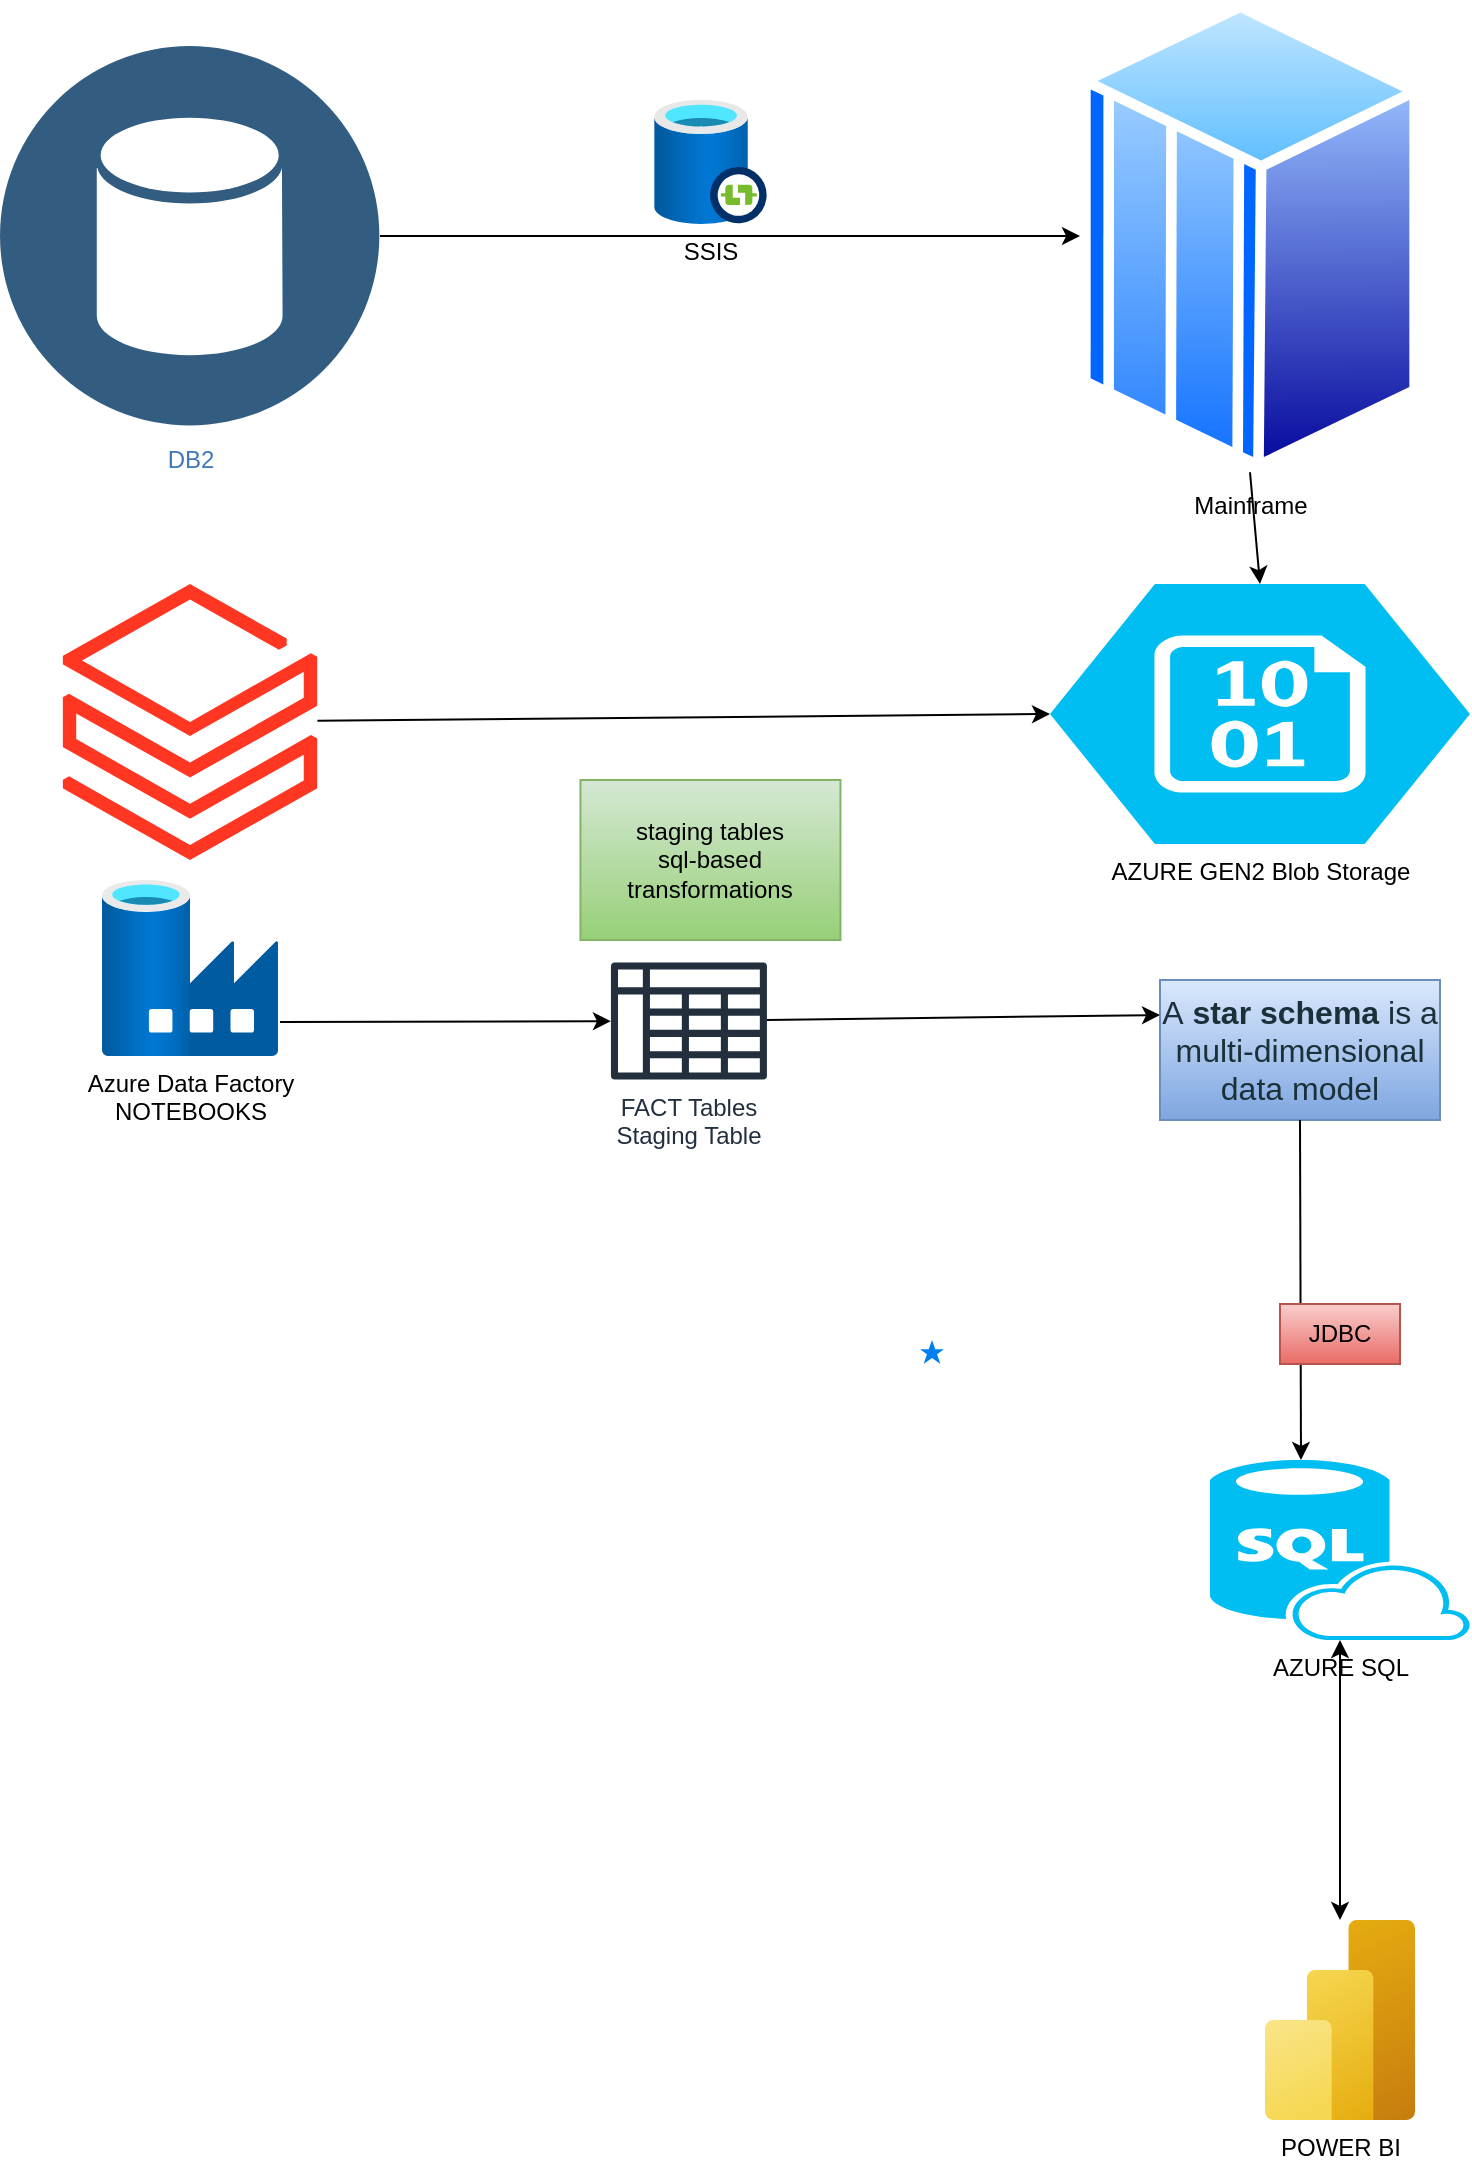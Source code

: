 <mxfile version="24.1.0" type="github">
  <diagram name="Page-1" id="YT12CVoYzvY_y6P31i-V">
    <mxGraphModel dx="1774" dy="1020" grid="1" gridSize="10" guides="1" tooltips="1" connect="1" arrows="1" fold="1" page="1" pageScale="1" pageWidth="850" pageHeight="1100" math="0" shadow="0">
      <root>
        <mxCell id="0" />
        <mxCell id="1" parent="0" />
        <mxCell id="tdTbT6X5AnM02j_xZDbB-1" value="SSIS" style="image;aspect=fixed;html=1;points=[];align=center;fontSize=12;image=img/lib/azure2/databases/SSIS_Lift_And_Shift_IR.svg;" vertex="1" parent="1">
          <mxGeometry x="397" y="90" width="56.47" height="61.94" as="geometry" />
        </mxCell>
        <mxCell id="tdTbT6X5AnM02j_xZDbB-2" value="Mainframe" style="image;aspect=fixed;perimeter=ellipsePerimeter;html=1;align=center;shadow=0;dashed=0;spacingTop=3;image=img/lib/active_directory/mainframe_host.svg;" vertex="1" parent="1">
          <mxGeometry x="610" y="40" width="170" height="236.11" as="geometry" />
        </mxCell>
        <mxCell id="tdTbT6X5AnM02j_xZDbB-3" value="DB2" style="image;aspect=fixed;perimeter=ellipsePerimeter;html=1;align=center;shadow=0;dashed=0;fontColor=#4277BB;labelBackgroundColor=default;fontSize=12;spacingTop=3;image=img/lib/ibm/data/data_services.svg;" vertex="1" parent="1">
          <mxGeometry x="70" y="63.06" width="190" height="190" as="geometry" />
        </mxCell>
        <mxCell id="tdTbT6X5AnM02j_xZDbB-4" value="" style="endArrow=classic;html=1;rounded=0;entryX=0;entryY=0.5;entryDx=0;entryDy=0;exitX=1;exitY=0.5;exitDx=0;exitDy=0;" edge="1" parent="1" source="tdTbT6X5AnM02j_xZDbB-3" target="tdTbT6X5AnM02j_xZDbB-2">
          <mxGeometry width="50" height="50" relative="1" as="geometry">
            <mxPoint x="300" y="220" as="sourcePoint" />
            <mxPoint x="350" y="170" as="targetPoint" />
          </mxGeometry>
        </mxCell>
        <mxCell id="tdTbT6X5AnM02j_xZDbB-5" value="AZURE GEN2 Blob Storage" style="verticalLabelPosition=bottom;html=1;verticalAlign=top;align=center;strokeColor=none;fillColor=#00BEF2;shape=mxgraph.azure.storage_blob;" vertex="1" parent="1">
          <mxGeometry x="595" y="332" width="210" height="130" as="geometry" />
        </mxCell>
        <mxCell id="tdTbT6X5AnM02j_xZDbB-6" value="" style="endArrow=classic;html=1;rounded=0;exitX=0.5;exitY=1;exitDx=0;exitDy=0;entryX=0.5;entryY=0;entryDx=0;entryDy=0;entryPerimeter=0;" edge="1" parent="1" source="tdTbT6X5AnM02j_xZDbB-2" target="tdTbT6X5AnM02j_xZDbB-5">
          <mxGeometry width="50" height="50" relative="1" as="geometry">
            <mxPoint x="420" y="370" as="sourcePoint" />
            <mxPoint x="610" y="340" as="targetPoint" />
          </mxGeometry>
        </mxCell>
        <mxCell id="tdTbT6X5AnM02j_xZDbB-7" value="" style="image;aspect=fixed;html=1;points=[];align=center;fontSize=12;image=img/lib/azure2/analytics/Azure_Databricks.svg;" vertex="1" parent="1">
          <mxGeometry x="101.28" y="332" width="127.45" height="138" as="geometry" />
        </mxCell>
        <mxCell id="tdTbT6X5AnM02j_xZDbB-8" value="" style="endArrow=classic;html=1;rounded=0;entryX=0;entryY=0.5;entryDx=0;entryDy=0;entryPerimeter=0;" edge="1" parent="1" source="tdTbT6X5AnM02j_xZDbB-7" target="tdTbT6X5AnM02j_xZDbB-5">
          <mxGeometry width="50" height="50" relative="1" as="geometry">
            <mxPoint x="350" y="370" as="sourcePoint" />
            <mxPoint x="400" y="320" as="targetPoint" />
          </mxGeometry>
        </mxCell>
        <mxCell id="tdTbT6X5AnM02j_xZDbB-9" value="Azure Data Factory&lt;div&gt;NOTEBOOKS&lt;/div&gt;" style="image;aspect=fixed;html=1;points=[];align=center;fontSize=12;image=img/lib/azure2/databases/Data_Factory.svg;" vertex="1" parent="1">
          <mxGeometry x="121.01" y="480" width="88" height="88" as="geometry" />
        </mxCell>
        <mxCell id="tdTbT6X5AnM02j_xZDbB-13" value="&lt;div&gt;staging tables&lt;br&gt;&lt;/div&gt;sql-based transformations" style="text;html=1;align=center;verticalAlign=middle;whiteSpace=wrap;rounded=0;fillColor=#d5e8d4;gradientColor=#97d077;strokeColor=#82b366;" vertex="1" parent="1">
          <mxGeometry x="360.23" y="430" width="130" height="80" as="geometry" />
        </mxCell>
        <mxCell id="tdTbT6X5AnM02j_xZDbB-14" value="&lt;div&gt;FACT Tables&lt;/div&gt;Staging Table" style="sketch=0;outlineConnect=0;fontColor=#232F3E;gradientColor=none;fillColor=#232F3D;strokeColor=none;dashed=0;verticalLabelPosition=bottom;verticalAlign=top;align=center;html=1;fontSize=12;fontStyle=0;aspect=fixed;pointerEvents=1;shape=mxgraph.aws4.data_table;" vertex="1" parent="1">
          <mxGeometry x="375.47" y="521" width="78" height="59" as="geometry" />
        </mxCell>
        <mxCell id="tdTbT6X5AnM02j_xZDbB-15" value="" style="html=1;verticalLabelPosition=bottom;labelBackgroundColor=#ffffff;verticalAlign=top;shadow=0;dashed=0;strokeWidth=2;shape=mxgraph.ios7.misc.star;fillColor=#0080f0;strokeColor=none;sketch=0;" vertex="1" parent="1">
          <mxGeometry x="530" y="710" width="12" height="12" as="geometry" />
        </mxCell>
        <mxCell id="tdTbT6X5AnM02j_xZDbB-16" value="" style="shape=image;verticalLabelPosition=bottom;labelBackgroundColor=default;verticalAlign=top;aspect=fixed;imageAspect=0;image=https://www.databricks.com/wp-content/uploads/2022/04/star-schema-erd.png;" vertex="1" parent="1">
          <mxGeometry x="80.07" y="692" width="449.93" height="339" as="geometry" />
        </mxCell>
        <mxCell id="tdTbT6X5AnM02j_xZDbB-17" value="&lt;span style=&quot;color: rgb(27, 49, 57); font-family: &amp;quot;DM Sans&amp;quot;, sans-serif; font-size: medium; text-align: start;&quot;&gt;A&amp;nbsp;&lt;/span&gt;&lt;span style=&quot;border: 0px solid; box-sizing: border-box; --tw-border-spacing-x: 0; --tw-border-spacing-y: 0; --tw-translate-x: 0; --tw-translate-y: 0; --tw-rotate: 0; --tw-skew-x: 0; --tw-skew-y: 0; --tw-scale-x: 1; --tw-scale-y: 1; --tw-pan-x: ; --tw-pan-y: ; --tw-pinch-zoom: ; --tw-scroll-snap-strictness: proximity; --tw-ordinal: ; --tw-slashed-zero: ; --tw-numeric-figure: ; --tw-numeric-spacing: ; --tw-numeric-fraction: ; --tw-ring-inset: ; --tw-ring-offset-width: 0px; --tw-ring-offset-color: #fff; --tw-ring-color: rgba(59,130,246,.5); --tw-ring-offset-shadow: 0 0 #0000; --tw-ring-shadow: 0 0 #0000; --tw-shadow: 0 0 #0000; --tw-shadow-colored: 0 0 #0000; --tw-blur: ; --tw-brightness: ; --tw-contrast: ; --tw-grayscale: ; --tw-hue-rotate: ; --tw-invert: ; --tw-saturate: ; --tw-sepia: ; --tw-drop-shadow: ; --tw-backdrop-blur: ; --tw-backdrop-brightness: ; --tw-backdrop-contrast: ; --tw-backdrop-grayscale: ; --tw-backdrop-hue-rotate: ; --tw-backdrop-invert: ; --tw-backdrop-opacity: ; --tw-backdrop-saturate: ; --tw-backdrop-sepia: ; font-weight: bolder; color: rgb(27, 49, 57); font-family: &amp;quot;DM Sans&amp;quot;, sans-serif; font-size: medium; text-align: start;&quot;&gt;star schema&lt;/span&gt;&lt;span style=&quot;color: rgb(27, 49, 57); font-family: &amp;quot;DM Sans&amp;quot;, sans-serif; font-size: medium; text-align: start;&quot;&gt;&amp;nbsp;is a multi-dimensional data model&lt;/span&gt;" style="text;html=1;align=center;verticalAlign=middle;whiteSpace=wrap;rounded=0;fillColor=#dae8fc;gradientColor=#7ea6e0;strokeColor=#6c8ebf;" vertex="1" parent="1">
          <mxGeometry x="650" y="530" width="140" height="70" as="geometry" />
        </mxCell>
        <mxCell id="tdTbT6X5AnM02j_xZDbB-18" value="" style="endArrow=classic;html=1;rounded=0;entryX=0;entryY=0.25;entryDx=0;entryDy=0;" edge="1" parent="1" source="tdTbT6X5AnM02j_xZDbB-14" target="tdTbT6X5AnM02j_xZDbB-17">
          <mxGeometry width="50" height="50" relative="1" as="geometry">
            <mxPoint x="540" y="630" as="sourcePoint" />
            <mxPoint x="590" y="580" as="targetPoint" />
          </mxGeometry>
        </mxCell>
        <mxCell id="tdTbT6X5AnM02j_xZDbB-19" value="AZURE SQL" style="verticalLabelPosition=bottom;html=1;verticalAlign=top;align=center;strokeColor=none;fillColor=#00BEF2;shape=mxgraph.azure.sql_database_sql_azure;" vertex="1" parent="1">
          <mxGeometry x="675" y="770" width="130" height="90" as="geometry" />
        </mxCell>
        <mxCell id="tdTbT6X5AnM02j_xZDbB-20" value="" style="endArrow=classic;html=1;rounded=0;exitX=0.5;exitY=1;exitDx=0;exitDy=0;entryX=0.35;entryY=0;entryDx=0;entryDy=0;entryPerimeter=0;" edge="1" parent="1" source="tdTbT6X5AnM02j_xZDbB-17" target="tdTbT6X5AnM02j_xZDbB-19">
          <mxGeometry width="50" height="50" relative="1" as="geometry">
            <mxPoint x="640" y="720" as="sourcePoint" />
            <mxPoint x="690" y="670" as="targetPoint" />
          </mxGeometry>
        </mxCell>
        <mxCell id="tdTbT6X5AnM02j_xZDbB-22" value="JDBC" style="text;html=1;align=center;verticalAlign=middle;whiteSpace=wrap;rounded=0;fillColor=#f8cecc;gradientColor=#ea6b66;strokeColor=#b85450;" vertex="1" parent="1">
          <mxGeometry x="710" y="692" width="60" height="30" as="geometry" />
        </mxCell>
        <mxCell id="tdTbT6X5AnM02j_xZDbB-23" value="POWER BI" style="image;aspect=fixed;html=1;points=[];align=center;fontSize=12;image=img/lib/azure2/analytics/Power_BI_Embedded.svg;" vertex="1" parent="1">
          <mxGeometry x="702.5" y="1000" width="75" height="100" as="geometry" />
        </mxCell>
        <mxCell id="tdTbT6X5AnM02j_xZDbB-24" value="" style="endArrow=classic;startArrow=classic;html=1;rounded=0;" edge="1" parent="1" source="tdTbT6X5AnM02j_xZDbB-23" target="tdTbT6X5AnM02j_xZDbB-19">
          <mxGeometry width="50" height="50" relative="1" as="geometry">
            <mxPoint x="630" y="980" as="sourcePoint" />
            <mxPoint x="680" y="930" as="targetPoint" />
          </mxGeometry>
        </mxCell>
        <mxCell id="tdTbT6X5AnM02j_xZDbB-25" value="" style="endArrow=classic;html=1;rounded=0;" edge="1" parent="1" target="tdTbT6X5AnM02j_xZDbB-14">
          <mxGeometry width="50" height="50" relative="1" as="geometry">
            <mxPoint x="210" y="551" as="sourcePoint" />
            <mxPoint x="330" y="550" as="targetPoint" />
          </mxGeometry>
        </mxCell>
      </root>
    </mxGraphModel>
  </diagram>
</mxfile>
